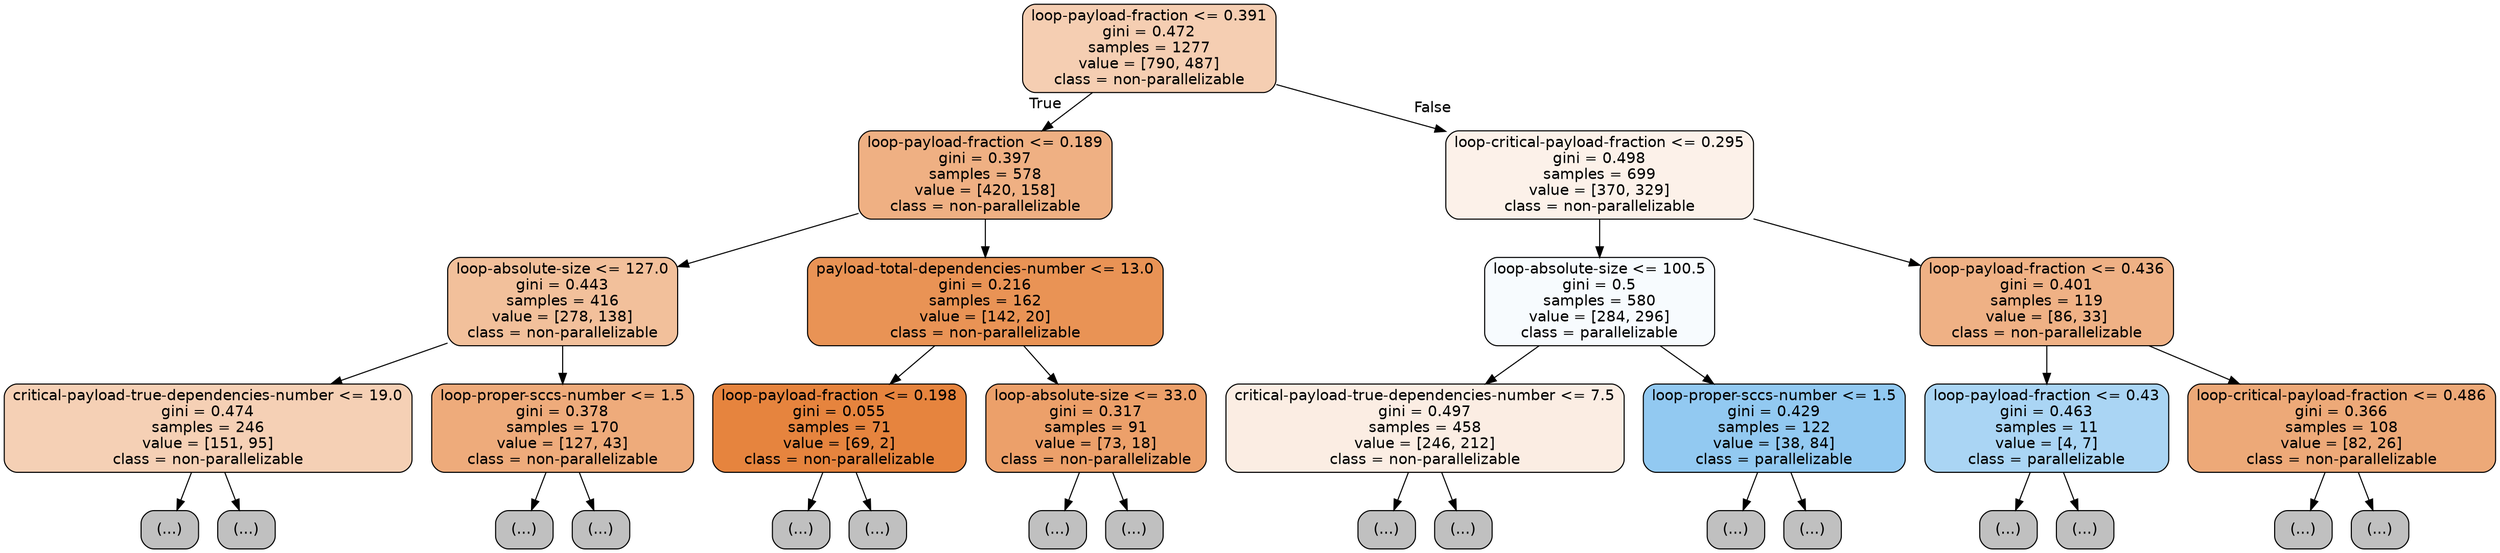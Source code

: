 digraph Tree {
node [shape=box, style="filled, rounded", color="black", fontname=helvetica] ;
edge [fontname=helvetica] ;
0 [label="loop-payload-fraction <= 0.391\ngini = 0.472\nsamples = 1277\nvalue = [790, 487]\nclass = non-parallelizable", fillcolor="#e5813962"] ;
1 [label="loop-payload-fraction <= 0.189\ngini = 0.397\nsamples = 578\nvalue = [420, 158]\nclass = non-parallelizable", fillcolor="#e581399f"] ;
0 -> 1 [labeldistance=2.5, labelangle=45, headlabel="True"] ;
2 [label="loop-absolute-size <= 127.0\ngini = 0.443\nsamples = 416\nvalue = [278, 138]\nclass = non-parallelizable", fillcolor="#e5813980"] ;
1 -> 2 ;
3 [label="critical-payload-true-dependencies-number <= 19.0\ngini = 0.474\nsamples = 246\nvalue = [151, 95]\nclass = non-parallelizable", fillcolor="#e581395f"] ;
2 -> 3 ;
4 [label="(...)", fillcolor="#C0C0C0"] ;
3 -> 4 ;
147 [label="(...)", fillcolor="#C0C0C0"] ;
3 -> 147 ;
150 [label="loop-proper-sccs-number <= 1.5\ngini = 0.378\nsamples = 170\nvalue = [127, 43]\nclass = non-parallelizable", fillcolor="#e58139a9"] ;
2 -> 150 ;
151 [label="(...)", fillcolor="#C0C0C0"] ;
150 -> 151 ;
248 [label="(...)", fillcolor="#C0C0C0"] ;
150 -> 248 ;
249 [label="payload-total-dependencies-number <= 13.0\ngini = 0.216\nsamples = 162\nvalue = [142, 20]\nclass = non-parallelizable", fillcolor="#e58139db"] ;
1 -> 249 ;
250 [label="loop-payload-fraction <= 0.198\ngini = 0.055\nsamples = 71\nvalue = [69, 2]\nclass = non-parallelizable", fillcolor="#e58139f8"] ;
249 -> 250 ;
251 [label="(...)", fillcolor="#C0C0C0"] ;
250 -> 251 ;
254 [label="(...)", fillcolor="#C0C0C0"] ;
250 -> 254 ;
259 [label="loop-absolute-size <= 33.0\ngini = 0.317\nsamples = 91\nvalue = [73, 18]\nclass = non-parallelizable", fillcolor="#e58139c0"] ;
249 -> 259 ;
260 [label="(...)", fillcolor="#C0C0C0"] ;
259 -> 260 ;
261 [label="(...)", fillcolor="#C0C0C0"] ;
259 -> 261 ;
288 [label="loop-critical-payload-fraction <= 0.295\ngini = 0.498\nsamples = 699\nvalue = [370, 329]\nclass = non-parallelizable", fillcolor="#e581391c"] ;
0 -> 288 [labeldistance=2.5, labelangle=-45, headlabel="False"] ;
289 [label="loop-absolute-size <= 100.5\ngini = 0.5\nsamples = 580\nvalue = [284, 296]\nclass = parallelizable", fillcolor="#399de50a"] ;
288 -> 289 ;
290 [label="critical-payload-true-dependencies-number <= 7.5\ngini = 0.497\nsamples = 458\nvalue = [246, 212]\nclass = non-parallelizable", fillcolor="#e5813923"] ;
289 -> 290 ;
291 [label="(...)", fillcolor="#C0C0C0"] ;
290 -> 291 ;
468 [label="(...)", fillcolor="#C0C0C0"] ;
290 -> 468 ;
481 [label="loop-proper-sccs-number <= 1.5\ngini = 0.429\nsamples = 122\nvalue = [38, 84]\nclass = parallelizable", fillcolor="#399de58c"] ;
289 -> 481 ;
482 [label="(...)", fillcolor="#C0C0C0"] ;
481 -> 482 ;
509 [label="(...)", fillcolor="#C0C0C0"] ;
481 -> 509 ;
526 [label="loop-payload-fraction <= 0.436\ngini = 0.401\nsamples = 119\nvalue = [86, 33]\nclass = non-parallelizable", fillcolor="#e581399d"] ;
288 -> 526 ;
527 [label="loop-payload-fraction <= 0.43\ngini = 0.463\nsamples = 11\nvalue = [4, 7]\nclass = parallelizable", fillcolor="#399de56d"] ;
526 -> 527 ;
528 [label="(...)", fillcolor="#C0C0C0"] ;
527 -> 528 ;
531 [label="(...)", fillcolor="#C0C0C0"] ;
527 -> 531 ;
532 [label="loop-critical-payload-fraction <= 0.486\ngini = 0.366\nsamples = 108\nvalue = [82, 26]\nclass = non-parallelizable", fillcolor="#e58139ae"] ;
526 -> 532 ;
533 [label="(...)", fillcolor="#C0C0C0"] ;
532 -> 533 ;
560 [label="(...)", fillcolor="#C0C0C0"] ;
532 -> 560 ;
}